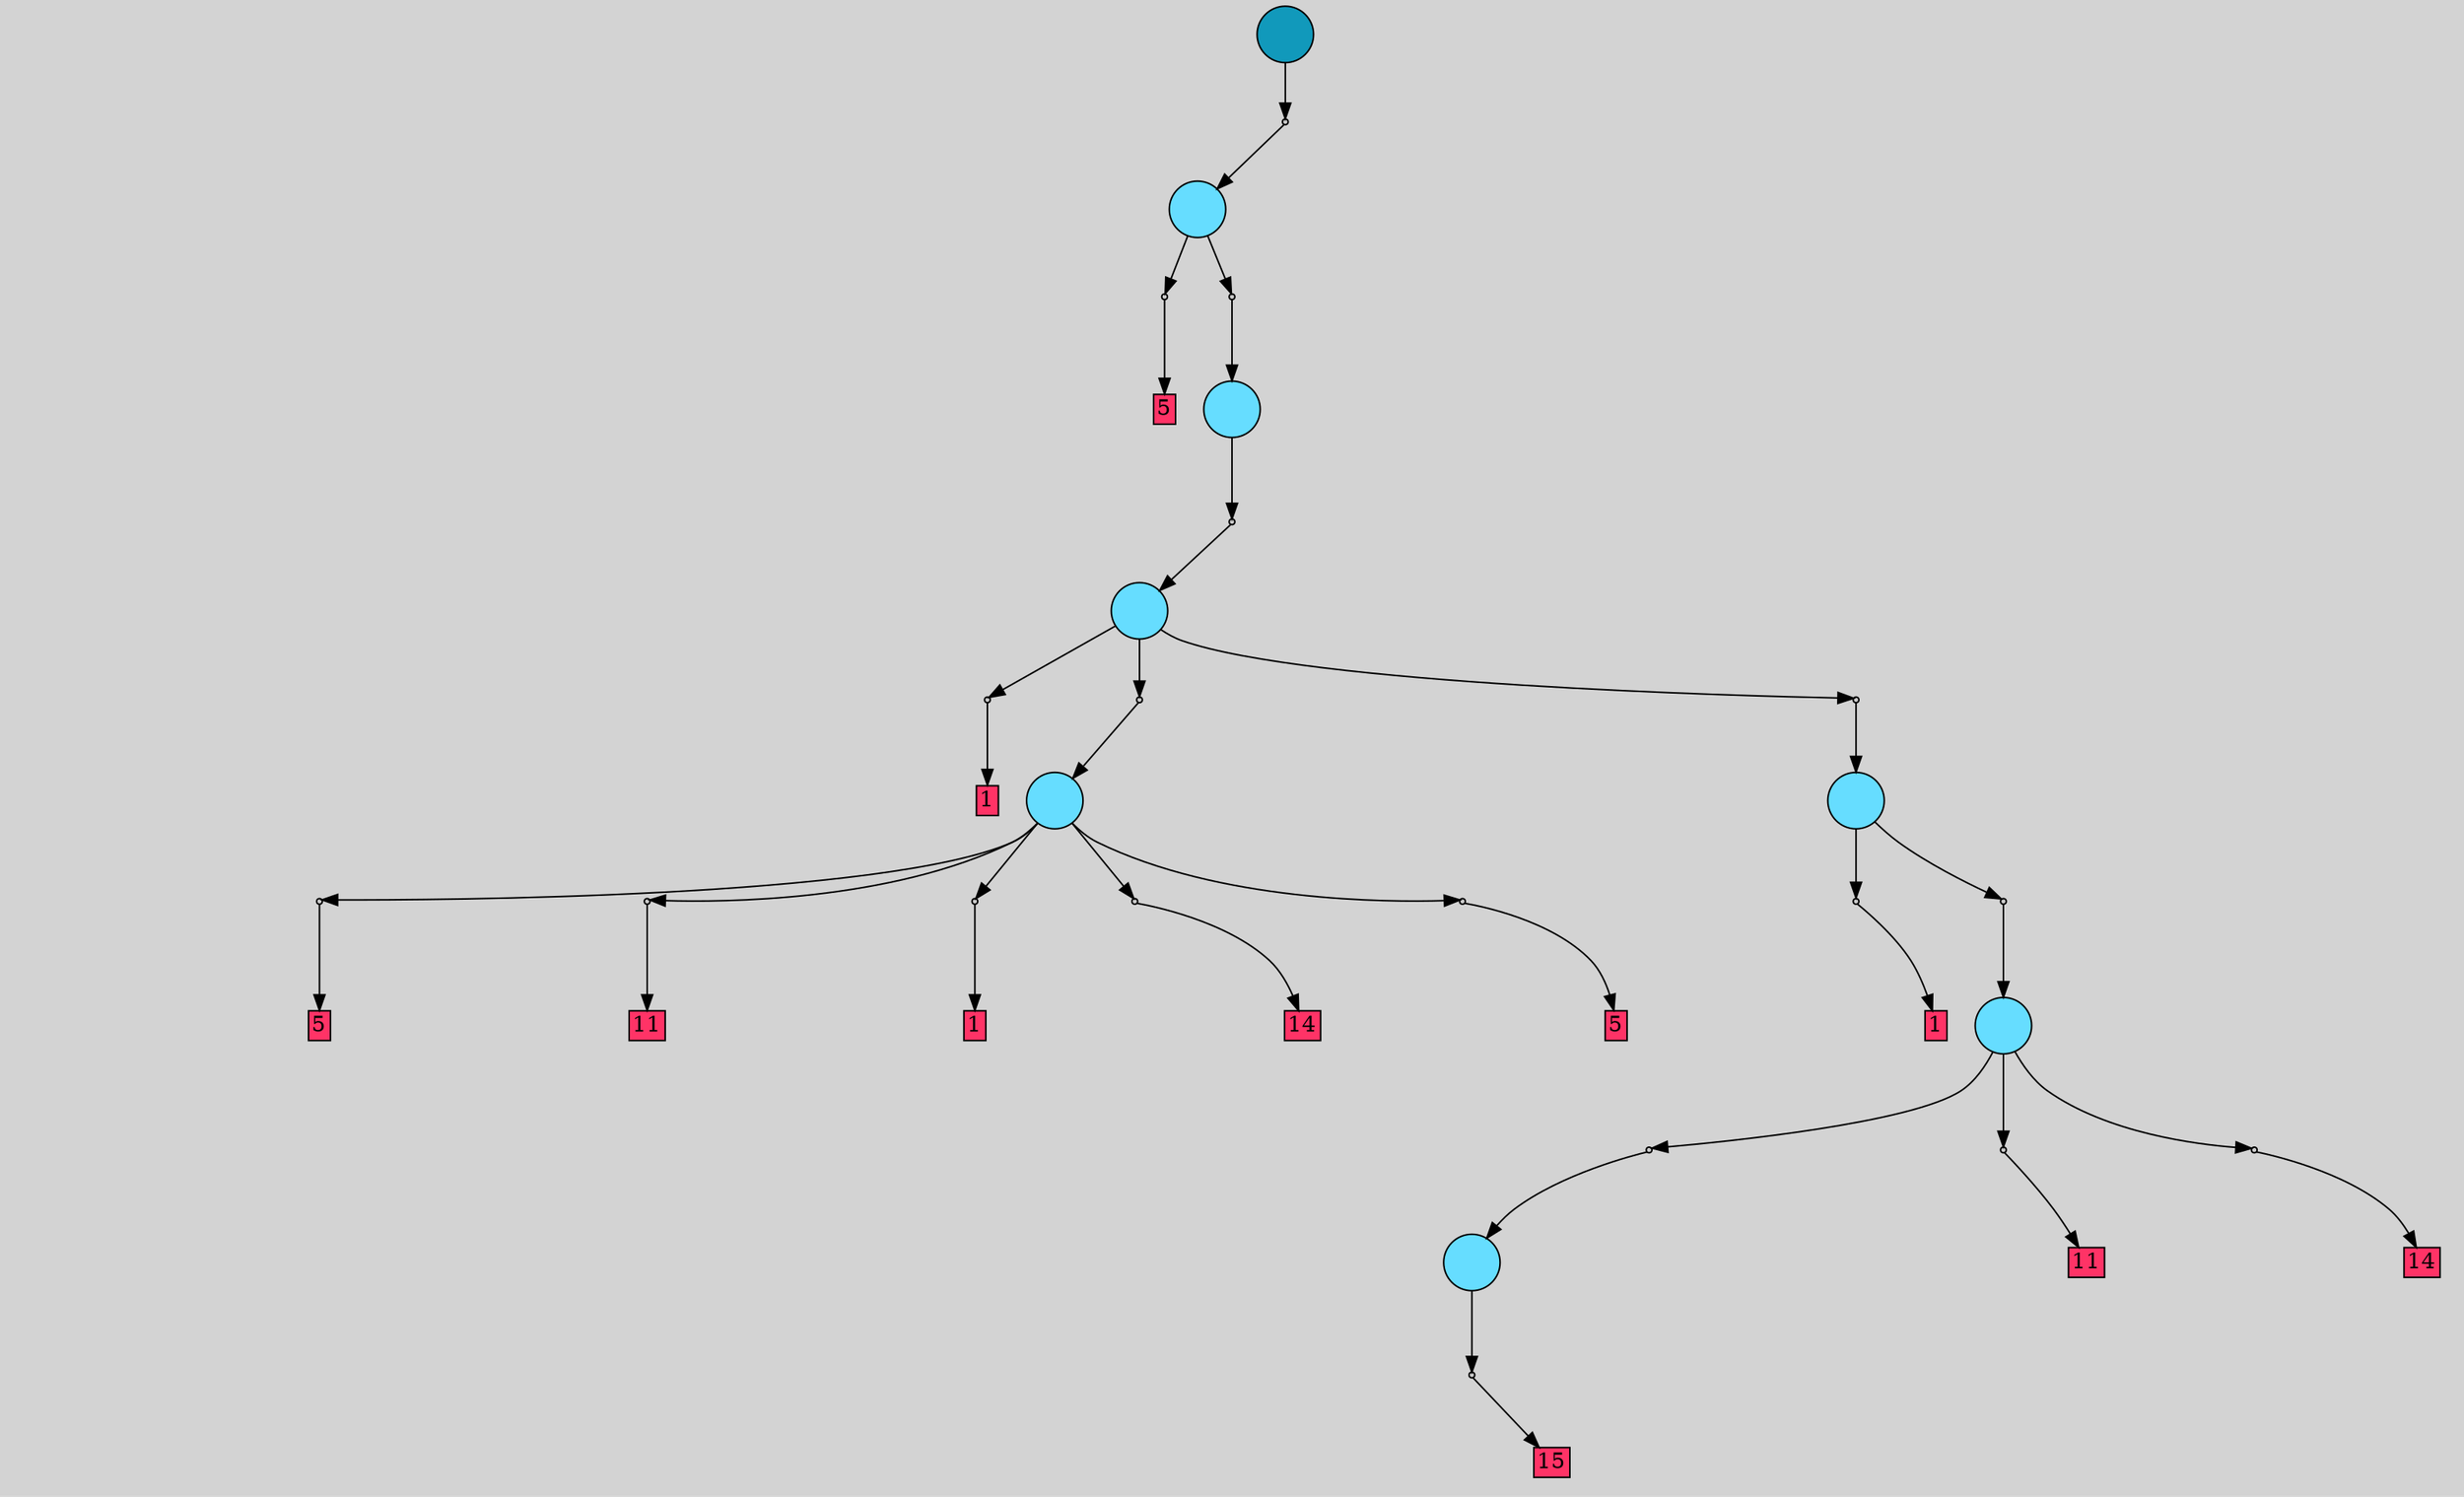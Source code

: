 digraph{
	graph[pad = "0.212, 0.055" bgcolor = lightgray]
	node[shape=circle style = filled label = ""]
		T0 [fillcolor="#66ddff"]
		T1 [fillcolor="#66ddff"]
		T2 [fillcolor="#66ddff"]
		T3 [fillcolor="#66ddff"]
		T4 [fillcolor="#66ddff"]
		T5 [fillcolor="#66ddff"]
		T6 [fillcolor="#66ddff"]
		T7 [fillcolor="#1199bb"]
		P0 [fillcolor="#cccccc" shape=point] //
		I0 [shape=box style=invis label="7|0&1|853#1|529&#92;n"]
		P0 -> I0[style=invis]
		A0 [fillcolor="#ff3366" shape=box margin=0.03 width=0 height=0 label="15"]
		T0 -> P0 -> A0
		P1 [fillcolor="#cccccc" shape=point] //
		I1 [shape=box style=invis label="1|3&0|683#1|728&#92;n1|6&0|150#0|35&#92;n7|2&0|1278#0|581&#92;n3|0&0|850#1|12&#92;n"]
		P1 -> I1[style=invis]
		T1 -> P1 -> T0
		P2 [fillcolor="#cccccc" shape=point] //
		I2 [shape=box style=invis label="5|1&1|324#0|301&#92;n2|5&0|881#1|1048&#92;n4|0&0|589#0|608&#92;n"]
		P2 -> I2[style=invis]
		A1 [fillcolor="#ff3366" shape=box margin=0.03 width=0 height=0 label="11"]
		T1 -> P2 -> A1
		P3 [fillcolor="#cccccc" shape=point] //
		I3 [shape=box style=invis label="1|0&0|1206#1|131&#92;n"]
		P3 -> I3[style=invis]
		A2 [fillcolor="#ff3366" shape=box margin=0.03 width=0 height=0 label="14"]
		T1 -> P3 -> A2
		P4 [fillcolor="#cccccc" shape=point] //
		I4 [shape=box style=invis label="3|0&1|1131#1|1268&#92;n"]
		P4 -> I4[style=invis]
		A3 [fillcolor="#ff3366" shape=box margin=0.03 width=0 height=0 label="5"]
		T2 -> P4 -> A3
		P5 [fillcolor="#cccccc" shape=point] //
		I5 [shape=box style=invis label="3|0&1|1037#1|818&#92;n7|3&0|1112#1|510&#92;n4|5&0|291#1|141&#92;n2|0&1|55#0|741&#92;n1|0&0|560#0|837&#92;n"]
		P5 -> I5[style=invis]
		A4 [fillcolor="#ff3366" shape=box margin=0.03 width=0 height=0 label="11"]
		T2 -> P5 -> A4
		P6 [fillcolor="#cccccc" shape=point] //
		I6 [shape=box style=invis label="2|3&1|343#1|929&#92;n6|2&0|315#0|827&#92;n0|0&1|637#0|1338&#92;n"]
		P6 -> I6[style=invis]
		A5 [fillcolor="#ff3366" shape=box margin=0.03 width=0 height=0 label="1"]
		T2 -> P6 -> A5
		P7 [fillcolor="#cccccc" shape=point] //
		I7 [shape=box style=invis label="7|3&1|89#1|218&#92;n1|6&0|627#0|103&#92;n1|0&0|1222#1|131&#92;n"]
		P7 -> I7[style=invis]
		A6 [fillcolor="#ff3366" shape=box margin=0.03 width=0 height=0 label="14"]
		T2 -> P7 -> A6
		P8 [fillcolor="#cccccc" shape=point] //
		I8 [shape=box style=invis label="0|6&1|553#1|819&#92;n0|0&1|980#0|494&#92;n"]
		P8 -> I8[style=invis]
		A7 [fillcolor="#ff3366" shape=box margin=0.03 width=0 height=0 label="5"]
		T2 -> P8 -> A7
		P9 [fillcolor="#cccccc" shape=point] //
		I9 [shape=box style=invis label="2|3&1|343#1|929&#92;n6|2&0|315#0|827&#92;n0|0&1|637#0|1338&#92;n"]
		P9 -> I9[style=invis]
		A8 [fillcolor="#ff3366" shape=box margin=0.03 width=0 height=0 label="1"]
		T3 -> P9 -> A8
		P10 [fillcolor="#cccccc" shape=point] //
		I10 [shape=box style=invis label="7|5&1|709#1|63&#92;n7|4&1|140#1|789&#92;n3|0&1|1122#0|1269&#92;n3|0&0|4#0|328&#92;n"]
		P10 -> I10[style=invis]
		T3 -> P10 -> T1
		P11 [fillcolor="#cccccc" shape=point] //
		I11 [shape=box style=invis label="5|2&1|631#0|711&#92;n0|0&1|637#0|1338&#92;n"]
		P11 -> I11[style=invis]
		A9 [fillcolor="#ff3366" shape=box margin=0.03 width=0 height=0 label="1"]
		T4 -> P11 -> A9
		P12 [fillcolor="#cccccc" shape=point] //
		I12 [shape=box style=invis label="1|0&1|275#1|133&#92;n"]
		P12 -> I12[style=invis]
		T4 -> P12 -> T2
		P13 [fillcolor="#cccccc" shape=point] //
		I13 [shape=box style=invis label="5|4&1|1090#0|334&#92;n6|7&0|764#0|502&#92;n0|0&1|637#0|735&#92;n"]
		P13 -> I13[style=invis]
		T4 -> P13 -> T3
		P14 [fillcolor="#cccccc" shape=point] //
		I14 [shape=box style=invis label="6|5&1|1209#1|1333&#92;n3|0&1|1122#0|1269&#92;n"]
		P14 -> I14[style=invis]
		T5 -> P14 -> T4
		P15 [fillcolor="#cccccc" shape=point] //
		I15 [shape=box style=invis label="7|0&1|1173#1|305&#92;n1|0&1|47#0|8&#92;n"]
		P15 -> I15[style=invis]
		A10 [fillcolor="#ff3366" shape=box margin=0.03 width=0 height=0 label="5"]
		T6 -> P15 -> A10
		P16 [fillcolor="#cccccc" shape=point] //
		I16 [shape=box style=invis label="3|5&1|300#1|768&#92;n0|6&0|693#1|170&#92;n7|0&0|1334#0|246&#92;n2|0&0|1216#0|136&#92;n"]
		P16 -> I16[style=invis]
		T6 -> P16 -> T5
		P17 [fillcolor="#cccccc" shape=point] //
		I17 [shape=box style=invis label="3|0&1|1043#0|886&#92;n"]
		P17 -> I17[style=invis]
		T7 -> P17 -> T6
		{ rank= same T7 }
}

